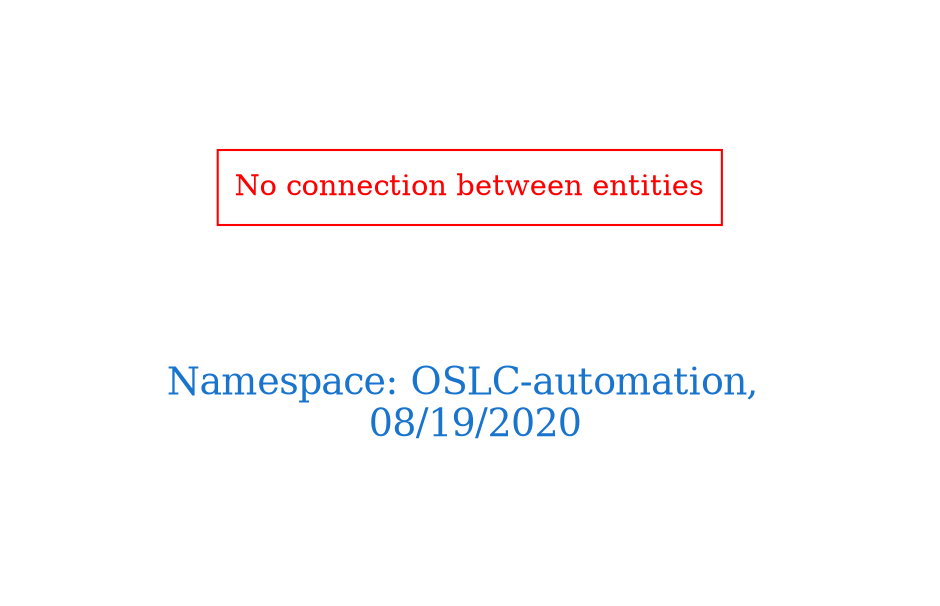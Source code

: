 digraph OGIT_ontology {
 graph [ rankdir= LR,pad=1 
fontsize = 18,
fontcolor= dodgerblue3,label = "\n\n\nNamespace: OSLC-automation, \n 08/19/2020"];
node[shape=polygon];
edge [  color="gray81"];

"No connection between entities" [fontcolor = "red",color="red", shape="polygon"]
}
